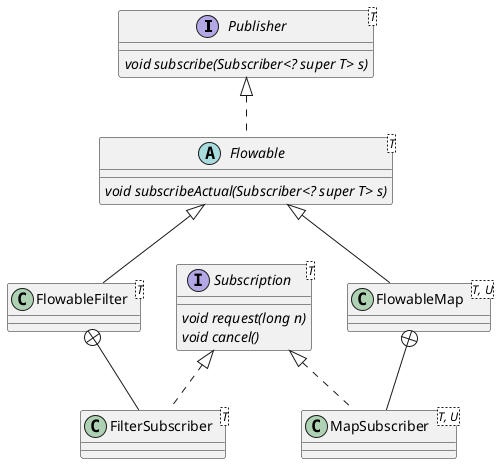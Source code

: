 @startuml
interface Publisher<T> {
{abstract} void subscribe(Subscriber<? super T> s)
}
abstract class Flowable<T> {
{abstract} void subscribeActual(Subscriber<? super T> s)
}

interface Subscription<T> {
{abstract}void request(long n)
{abstract}void cancel()
}

Publisher <|.. Flowable

class FlowableFilter<T>
class FlowableMap<T, U>
class FilterSubscriber<T>
class MapSubscriber<T, U>

Flowable <|-- FlowableFilter
Flowable <|-- FlowableMap

FlowableFilter +-- FilterSubscriber
FlowableMap +-- MapSubscriber

Subscription <|.. FilterSubscriber
Subscription <|.. MapSubscriber


@enduml